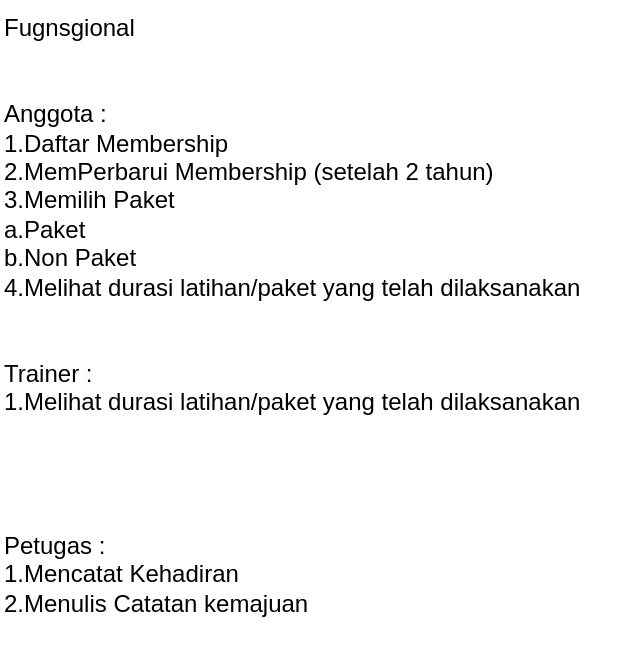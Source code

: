<mxfile version="21.1.8" type="github">
  <diagram name="Page-1" id="51v7J1IuMdtLutVoWwgX">
    <mxGraphModel dx="1009" dy="542" grid="1" gridSize="10" guides="1" tooltips="1" connect="1" arrows="1" fold="1" page="1" pageScale="1" pageWidth="850" pageHeight="1100" math="0" shadow="0">
      <root>
        <mxCell id="0" />
        <mxCell id="1" parent="0" />
        <mxCell id="eYuF7EEmARmG8QKpsHr8-2" value="Fugnsgional&#xa;&#xa;&#xa;Anggota :&#xa;1.Daftar Membership&#xa;2.MemPerbarui Membership (setelah 2 tahun)&#xa;3.Memilih Paket&#xa;a.Paket&#xa;b.Non Paket&#xa;4.Melihat durasi latihan/paket yang telah dilaksanakan&#xa;&#xa;&#xa;Trainer :&#xa;1.Melihat durasi latihan/paket yang telah dilaksanakan&#xa;&#xa;&#xa;&#xa;&#xa;Petugas :&#xa;1.Mencatat Kehadiran&#xa;2.Menulis Catatan kemajuan" style="text;whiteSpace=wrap;html=1;" vertex="1" parent="1">
          <mxGeometry x="10" y="10" width="320" height="330" as="geometry" />
        </mxCell>
      </root>
    </mxGraphModel>
  </diagram>
</mxfile>

